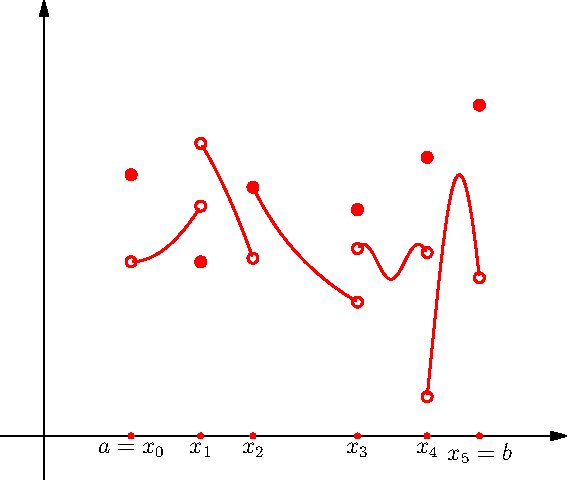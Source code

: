 import graph;
size(10cm,0);

pen crayon = defaultpen;
pen GrosCrayon = crayon +1;
pen GrosCrayonRouge = red +1;
pen PetitCrayon = crayon +0.2;

int n =6;

real[] x= new real[n];
  x[0] = 0;
  x[1] = 0.4;
  x[2] = 0.7;
  x[3] = 1.3;
  x[4] = 1.7;
  x[5] = 2;


real H0(real x){ return 2*x^2+1;};
real H1(real x){ return -2*x^2+2;};
real H2(real x){ return 1/x;};
real H3(real x){ return 1+0.1*sin(20*x);};
real H4(real x){ return 0.5+cos(10*x);};

real[] y= new real[n];
  y[0] = 1.5;
  y[1] = 1;
  y[2] = H2(x[2]);
  y[3] = 1.3;
  y[4] = 1.6;
  y[5] = 1.9;

//axes
draw((-0.75,0)--(2.5,0),Arrow);
draw((-0.5,-0.25)--(-0.5,2.5),Arrow);


real eps = 0.01;
guide C0= graph(H0,x[0]+1.3*eps,x[1]-1.2*eps);
guide C1= graph(H1,x[1]+1.1*eps,x[2]-0.6*eps);
guide C2= graph(H2,x[2]+0.4*eps,x[3]-1.1*eps);
guide C3= graph(H3,x[3]+1*eps,x[4]-0.7*eps);
guide C4= graph(H4,x[4]+0.2*eps,x[5]-0.2*eps);
draw(C0,GrosCrayonRouge);draw(C1,GrosCrayonRouge);draw(C2,GrosCrayonRouge);
draw(C3,GrosCrayonRouge);draw(C4,GrosCrayonRouge);

dot((x[1],H0(x[1]))--(x[2],H1(x[2]))--(x[3],H2(x[3]))--(x[4],H3(x[4]))--(x[5],H4(x[5])),filltype=Draw,GrosCrayonRouge);
dot((x[0],H0(x[0]))--(x[1],H1(x[1]))--(x[2],H2(x[2]))--(x[3],H3(x[3]))--(x[4],H4(x[4])),filltype=Draw,GrosCrayonRouge);
dot((x[0],y[0])--(x[1],y[1])--(x[2],y[2])--(x[3],y[3])--(x[4],y[4])--(x[5],y[5]),filltype=FillDraw,GrosCrayonRouge);

guide absc;
for(int k=0; k<n; ++k){
  absc = absc--(x[k],0);
}


label("$a=x_0$",(x[0],0),S);
label("$x_1$",(x[1],0),S);
label("$x_2$",(x[2],0),S);
label("$x_3$",(x[3],0),S);
label("$x_4$",(x[4],0),S);
label("$x_5=b$",(x[5],0),S);

dot(absc,red);